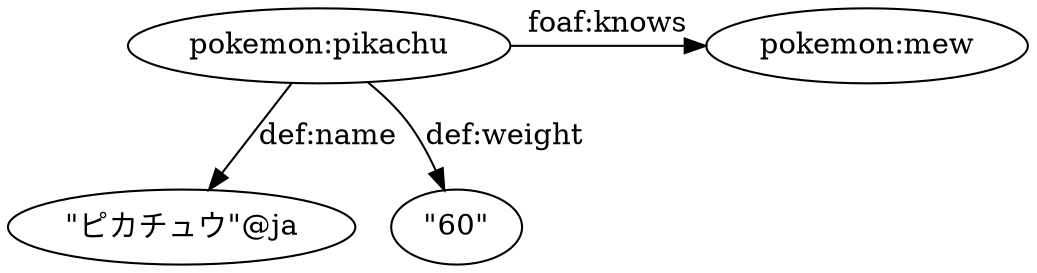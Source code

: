 digraph g {
  {
    rank=same
    mew [label=<pokemon:mew>];
    pikachu [label=<pokemon:pikachu>];
  }
  pikachuName [label=<"ピカチュウ"@ja>];
  pikachuWeight [label=<"60">];
  pikachu -> mew [label=<foaf:knows>];
  pikachu -> pikachuName [label=<def:name>];
  pikachu -> pikachuWeight [label=<def:weight>];
}
